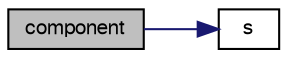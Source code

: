digraph "component"
{
  bgcolor="transparent";
  edge [fontname="FreeSans",fontsize="10",labelfontname="FreeSans",labelfontsize="10"];
  node [fontname="FreeSans",fontsize="10",shape=record];
  rankdir="LR";
  Node2293 [label="component",height=0.2,width=0.4,color="black", fillcolor="grey75", style="filled", fontcolor="black"];
  Node2293 -> Node2294 [color="midnightblue",fontsize="10",style="solid",fontname="FreeSans"];
  Node2294 [label="s",height=0.2,width=0.4,color="black",URL="$a18905.html#abb9c4233033fad2ad0206cd4adad3b9f"];
}
